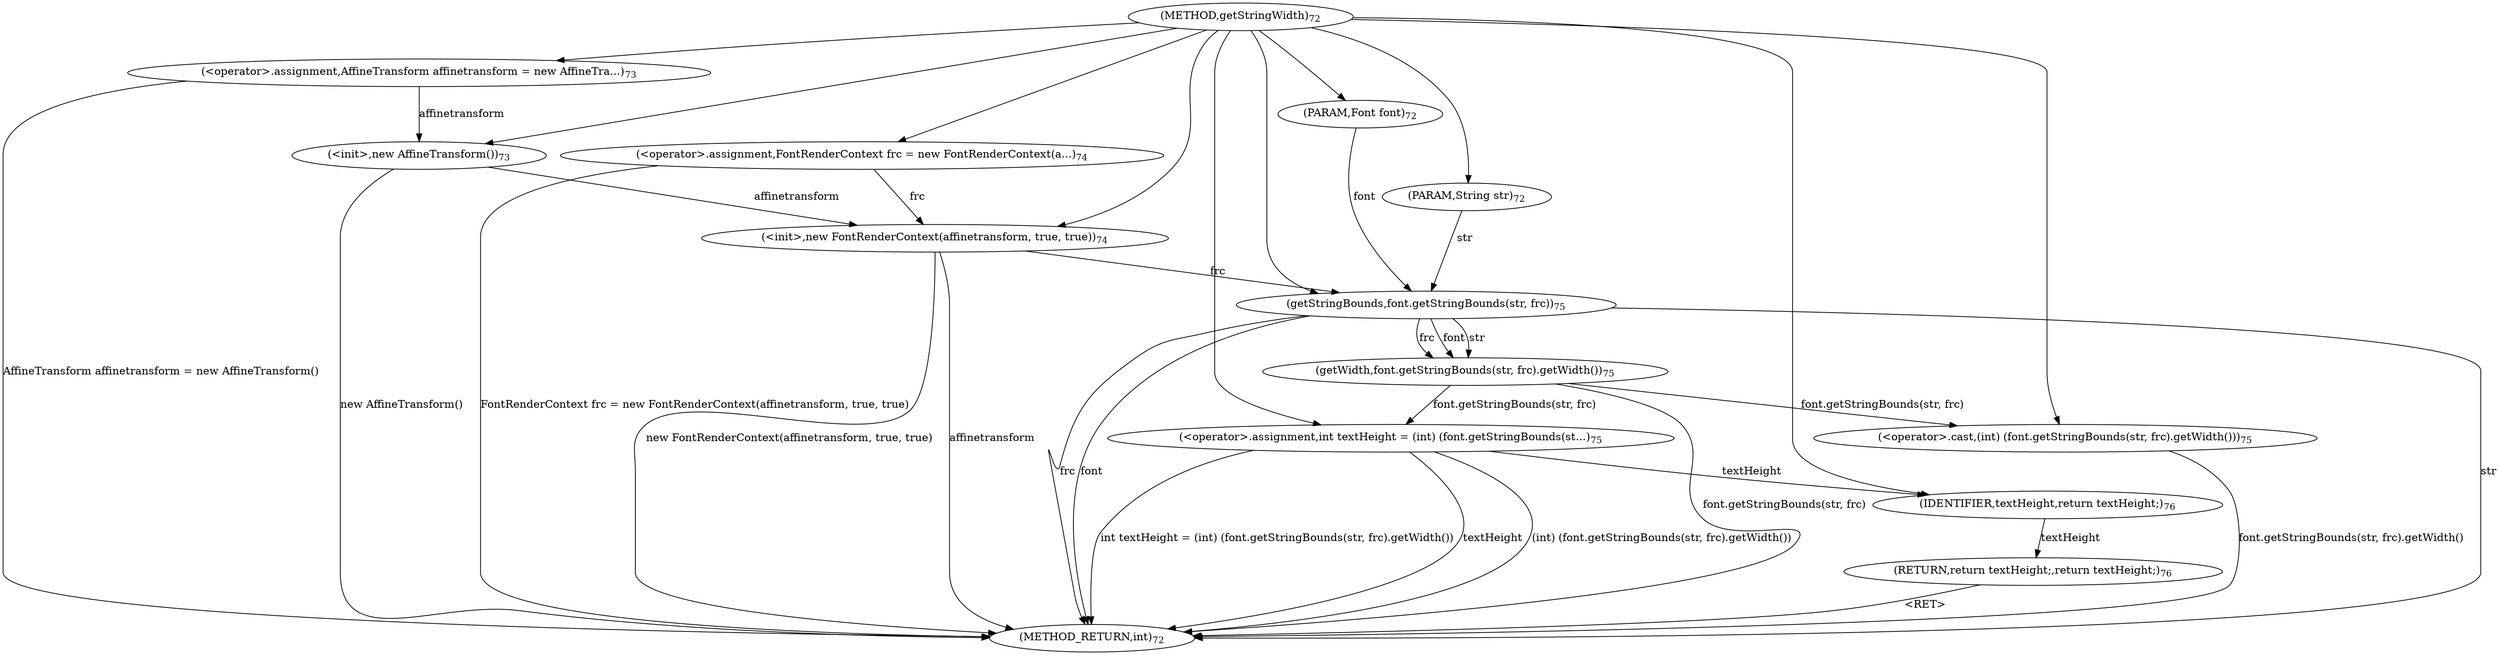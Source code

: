digraph "getStringWidth" {  
"108" [label = <(METHOD,getStringWidth)<SUB>72</SUB>> ]
"141" [label = <(METHOD_RETURN,int)<SUB>72</SUB>> ]
"109" [label = <(PARAM,Font font)<SUB>72</SUB>> ]
"110" [label = <(PARAM,String str)<SUB>72</SUB>> ]
"113" [label = <(&lt;operator&gt;.assignment,AffineTransform affinetransform = new AffineTra...)<SUB>73</SUB>> ]
"116" [label = <(&lt;init&gt;,new AffineTransform())<SUB>73</SUB>> ]
"119" [label = <(&lt;operator&gt;.assignment,FontRenderContext frc = new FontRenderContext(a...)<SUB>74</SUB>> ]
"122" [label = <(&lt;init&gt;,new FontRenderContext(affinetransform, true, true))<SUB>74</SUB>> ]
"128" [label = <(&lt;operator&gt;.assignment,int textHeight = (int) (font.getStringBounds(st...)<SUB>75</SUB>> ]
"137" [label = <(RETURN,return textHeight;,return textHeight;)<SUB>76</SUB>> ]
"113" [label = <(&lt;operator&gt;.assignment,AffineTransform affinetransform = new AffineTra...)<SUB>73</SUB>> ]
"113" [label = <(&lt;operator&gt;.assignment,AffineTransform affinetransform = new AffineTra...)<SUB>73</SUB>> ]
"116" [label = <(&lt;init&gt;,new AffineTransform())<SUB>73</SUB>> ]
"119" [label = <(&lt;operator&gt;.assignment,FontRenderContext frc = new FontRenderContext(a...)<SUB>74</SUB>> ]
"119" [label = <(&lt;operator&gt;.assignment,FontRenderContext frc = new FontRenderContext(a...)<SUB>74</SUB>> ]
"122" [label = <(&lt;init&gt;,new FontRenderContext(affinetransform, true, true))<SUB>74</SUB>> ]
"122" [label = <(&lt;init&gt;,new FontRenderContext(affinetransform, true, true))<SUB>74</SUB>> ]
"122" [label = <(&lt;init&gt;,new FontRenderContext(affinetransform, true, true))<SUB>74</SUB>> ]
"122" [label = <(&lt;init&gt;,new FontRenderContext(affinetransform, true, true))<SUB>74</SUB>> ]
"128" [label = <(&lt;operator&gt;.assignment,int textHeight = (int) (font.getStringBounds(st...)<SUB>75</SUB>> ]
"128" [label = <(&lt;operator&gt;.assignment,int textHeight = (int) (font.getStringBounds(st...)<SUB>75</SUB>> ]
"138" [label = <(IDENTIFIER,textHeight,return textHeight;)<SUB>76</SUB>> ]
"130" [label = <(&lt;operator&gt;.cast,(int) (font.getStringBounds(str, frc).getWidth()))<SUB>75</SUB>> ]
"130" [label = <(&lt;operator&gt;.cast,(int) (font.getStringBounds(str, frc).getWidth()))<SUB>75</SUB>> ]
"132" [label = <(getWidth,font.getStringBounds(str, frc).getWidth())<SUB>75</SUB>> ]
"133" [label = <(getStringBounds,font.getStringBounds(str, frc))<SUB>75</SUB>> ]
"133" [label = <(getStringBounds,font.getStringBounds(str, frc))<SUB>75</SUB>> ]
"133" [label = <(getStringBounds,font.getStringBounds(str, frc))<SUB>75</SUB>> ]
  "137" -> "141"  [ label = "&lt;RET&gt;"] 
  "113" -> "141"  [ label = "AffineTransform affinetransform = new AffineTransform()"] 
  "116" -> "141"  [ label = "new AffineTransform()"] 
  "119" -> "141"  [ label = "FontRenderContext frc = new FontRenderContext(affinetransform, true, true)"] 
  "122" -> "141"  [ label = "affinetransform"] 
  "122" -> "141"  [ label = "new FontRenderContext(affinetransform, true, true)"] 
  "128" -> "141"  [ label = "textHeight"] 
  "133" -> "141"  [ label = "font"] 
  "133" -> "141"  [ label = "str"] 
  "133" -> "141"  [ label = "frc"] 
  "132" -> "141"  [ label = "font.getStringBounds(str, frc)"] 
  "130" -> "141"  [ label = "font.getStringBounds(str, frc).getWidth()"] 
  "128" -> "141"  [ label = "(int) (font.getStringBounds(str, frc).getWidth())"] 
  "128" -> "141"  [ label = "int textHeight = (int) (font.getStringBounds(str, frc).getWidth())"] 
  "108" -> "109" 
  "108" -> "110" 
  "108" -> "113" 
  "108" -> "119" 
  "108" -> "128" 
  "132" -> "128"  [ label = "font.getStringBounds(str, frc)"] 
  "138" -> "137"  [ label = "textHeight"] 
  "113" -> "116"  [ label = "affinetransform"] 
  "108" -> "116" 
  "119" -> "122"  [ label = "frc"] 
  "108" -> "122" 
  "116" -> "122"  [ label = "affinetransform"] 
  "128" -> "138"  [ label = "textHeight"] 
  "108" -> "138" 
  "108" -> "130" 
  "132" -> "130"  [ label = "font.getStringBounds(str, frc)"] 
  "133" -> "132"  [ label = "font"] 
  "133" -> "132"  [ label = "str"] 
  "133" -> "132"  [ label = "frc"] 
  "109" -> "133"  [ label = "font"] 
  "108" -> "133" 
  "110" -> "133"  [ label = "str"] 
  "122" -> "133"  [ label = "frc"] 
}
